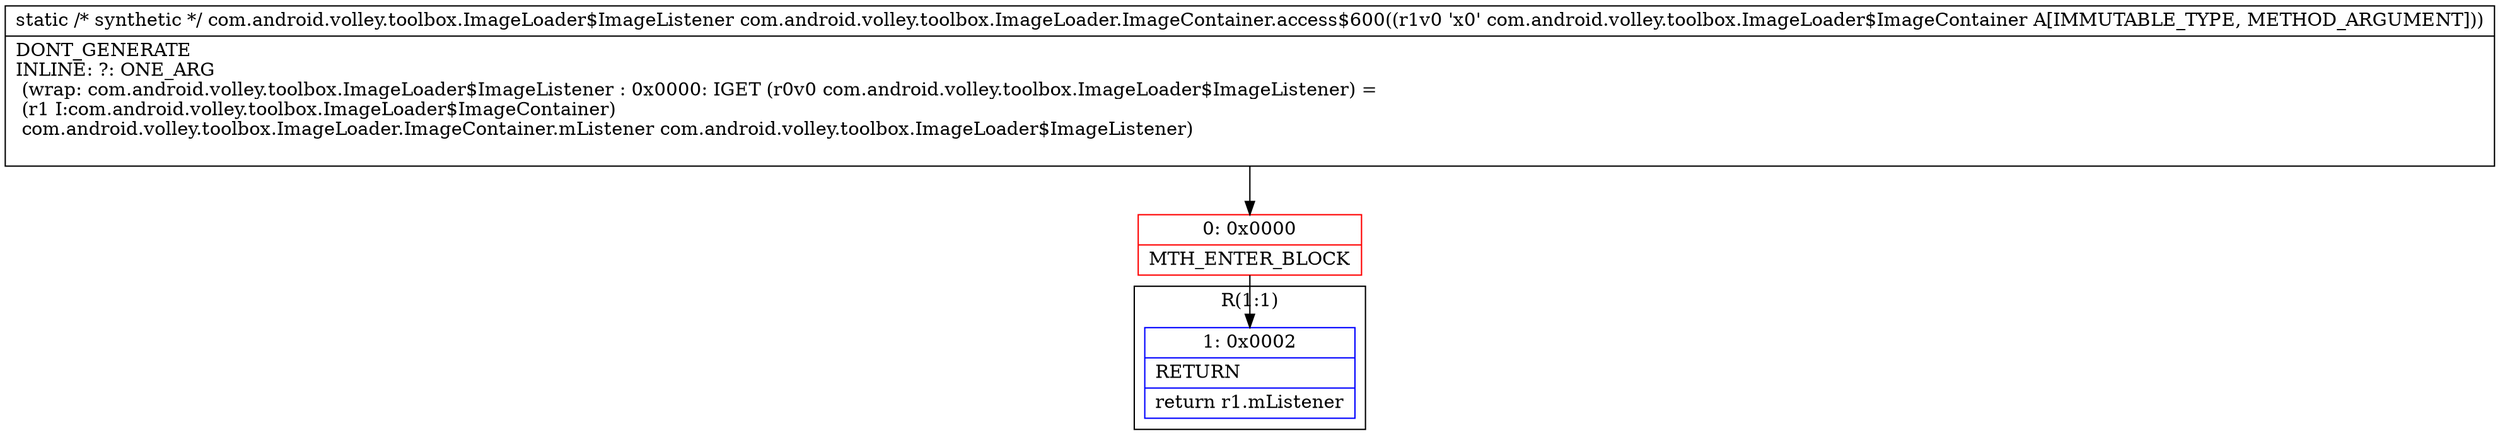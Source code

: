 digraph "CFG forcom.android.volley.toolbox.ImageLoader.ImageContainer.access$600(Lcom\/android\/volley\/toolbox\/ImageLoader$ImageContainer;)Lcom\/android\/volley\/toolbox\/ImageLoader$ImageListener;" {
subgraph cluster_Region_242543437 {
label = "R(1:1)";
node [shape=record,color=blue];
Node_1 [shape=record,label="{1\:\ 0x0002|RETURN\l|return r1.mListener\l}"];
}
Node_0 [shape=record,color=red,label="{0\:\ 0x0000|MTH_ENTER_BLOCK\l}"];
MethodNode[shape=record,label="{static \/* synthetic *\/ com.android.volley.toolbox.ImageLoader$ImageListener com.android.volley.toolbox.ImageLoader.ImageContainer.access$600((r1v0 'x0' com.android.volley.toolbox.ImageLoader$ImageContainer A[IMMUTABLE_TYPE, METHOD_ARGUMENT]))  | DONT_GENERATE\lINLINE: ?: ONE_ARG  \l  (wrap: com.android.volley.toolbox.ImageLoader$ImageListener : 0x0000: IGET  (r0v0 com.android.volley.toolbox.ImageLoader$ImageListener) = \l  (r1 I:com.android.volley.toolbox.ImageLoader$ImageContainer)\l com.android.volley.toolbox.ImageLoader.ImageContainer.mListener com.android.volley.toolbox.ImageLoader$ImageListener)\l\l}"];
MethodNode -> Node_0;
Node_0 -> Node_1;
}

